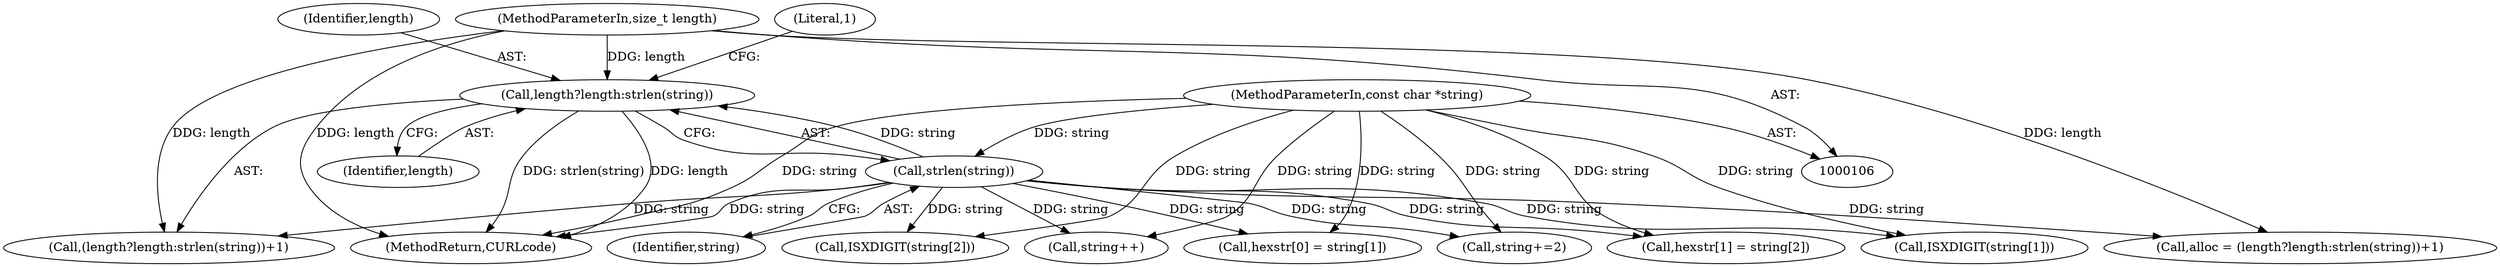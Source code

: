 digraph "0_curl_192c4f788d48f82c03e9cef40013f34370e90737@API" {
"1000118" [label="(Call,length?length:strlen(string))"];
"1000109" [label="(MethodParameterIn,size_t length)"];
"1000121" [label="(Call,strlen(string))"];
"1000108" [label="(MethodParameterIn,const char *string)"];
"1000108" [label="(MethodParameterIn,const char *string)"];
"1000168" [label="(Call,hexstr[0] = string[1])"];
"1000235" [label="(Call,string++)"];
"1000115" [label="(Call,alloc = (length?length:strlen(string))+1)"];
"1000157" [label="(Call,ISXDIGIT(string[1]))"];
"1000117" [label="(Call,(length?length:strlen(string))+1)"];
"1000123" [label="(Literal,1)"];
"1000122" [label="(Identifier,string)"];
"1000121" [label="(Call,strlen(string))"];
"1000109" [label="(MethodParameterIn,size_t length)"];
"1000118" [label="(Call,length?length:strlen(string))"];
"1000175" [label="(Call,hexstr[1] = string[2])"];
"1000119" [label="(Identifier,length)"];
"1000256" [label="(MethodReturn,CURLcode)"];
"1000212" [label="(Call,string+=2)"];
"1000161" [label="(Call,ISXDIGIT(string[2]))"];
"1000120" [label="(Identifier,length)"];
"1000118" -> "1000117"  [label="AST: "];
"1000118" -> "1000120"  [label="CFG: "];
"1000118" -> "1000121"  [label="CFG: "];
"1000119" -> "1000118"  [label="AST: "];
"1000120" -> "1000118"  [label="AST: "];
"1000121" -> "1000118"  [label="AST: "];
"1000123" -> "1000118"  [label="CFG: "];
"1000118" -> "1000256"  [label="DDG: strlen(string)"];
"1000118" -> "1000256"  [label="DDG: length"];
"1000109" -> "1000118"  [label="DDG: length"];
"1000121" -> "1000118"  [label="DDG: string"];
"1000109" -> "1000106"  [label="AST: "];
"1000109" -> "1000256"  [label="DDG: length"];
"1000109" -> "1000115"  [label="DDG: length"];
"1000109" -> "1000117"  [label="DDG: length"];
"1000121" -> "1000122"  [label="CFG: "];
"1000122" -> "1000121"  [label="AST: "];
"1000121" -> "1000256"  [label="DDG: string"];
"1000121" -> "1000115"  [label="DDG: string"];
"1000121" -> "1000117"  [label="DDG: string"];
"1000108" -> "1000121"  [label="DDG: string"];
"1000121" -> "1000157"  [label="DDG: string"];
"1000121" -> "1000161"  [label="DDG: string"];
"1000121" -> "1000168"  [label="DDG: string"];
"1000121" -> "1000175"  [label="DDG: string"];
"1000121" -> "1000212"  [label="DDG: string"];
"1000121" -> "1000235"  [label="DDG: string"];
"1000108" -> "1000106"  [label="AST: "];
"1000108" -> "1000256"  [label="DDG: string"];
"1000108" -> "1000157"  [label="DDG: string"];
"1000108" -> "1000161"  [label="DDG: string"];
"1000108" -> "1000168"  [label="DDG: string"];
"1000108" -> "1000175"  [label="DDG: string"];
"1000108" -> "1000212"  [label="DDG: string"];
"1000108" -> "1000235"  [label="DDG: string"];
}
